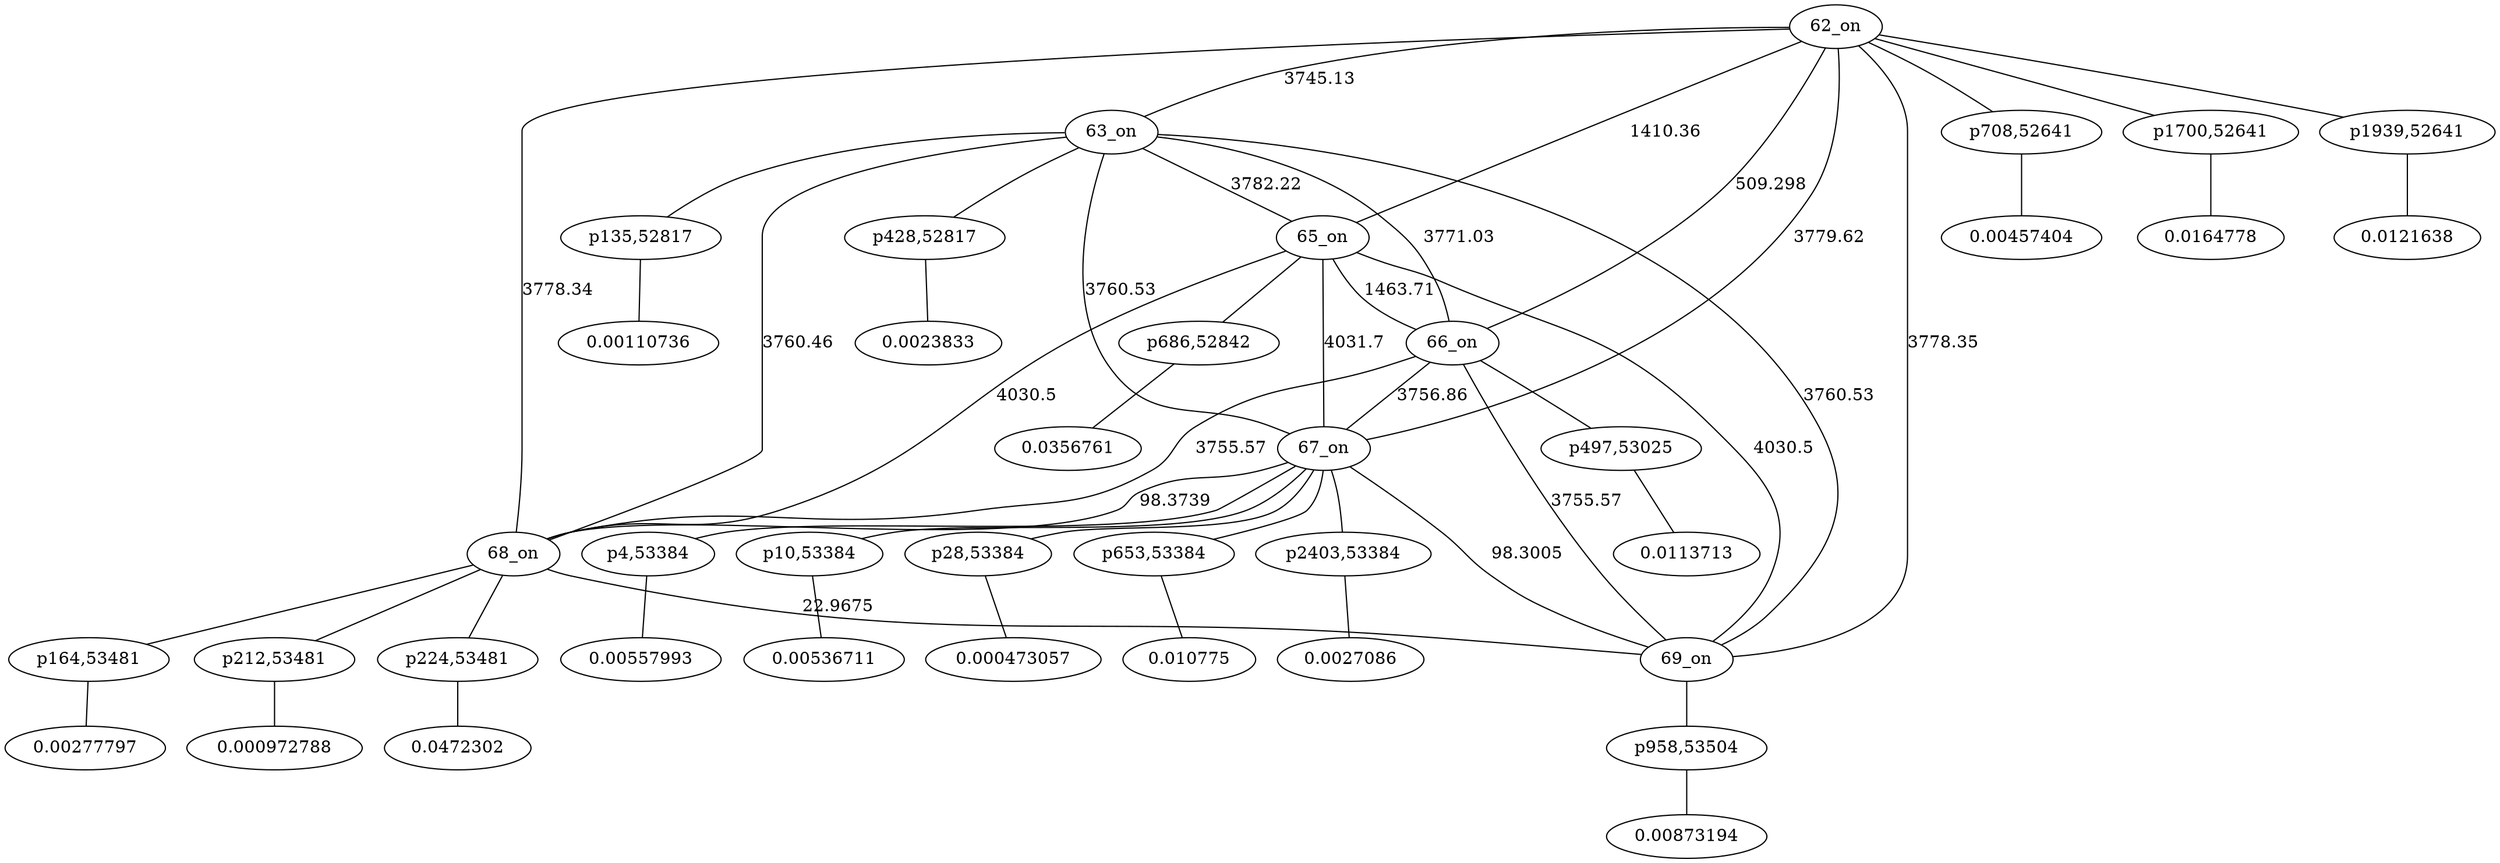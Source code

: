 graph {
	"p4,53384" -- "c1"
	"c1" [ label="0.00557993", pos="15.1359,3.10826!"];
	"p10,53384" -- "c4"
	"c4" [ label="0.00536711", pos="22.1834,8.1274!"];
	"p28,53384" -- "c12"
	"c12" [ label="0.000473057", pos="16.2565,8.74281!"];
	"p135,52817" -- "c17"
	"c17" [ label="0.00110736", pos="14.0626,7.12748!"];
	"p164,53481" -- "c22"
	"c22" [ label="0.00277797", pos="16.1802,7.69599!"];
	"p212,53481" -- "c26"
	"c26" [ label="0.000972788", pos="14.1059,8.8391!"];
	"p224,53481" -- "c29"
	"c29" [ label="0.0472302", pos="16.1449,8.30674!"];
	"p428,52817" -- "c31"
	"c31" [ label="0.0023833", pos="14.2986,8.30658!"];
	"p497,53025" -- "c33"
	"c33" [ label="0.0113713", pos="14.4476,6.96287!"];
	"p653,53384" -- "c35"
	"c35" [ label="0.010775", pos="14.9333,7.29293!"];
	"p686,52842" -- "c36"
	"c36" [ label="0.0356761", pos="15.172,9.02902!"];
	"p708,52641" -- "c40"
	"c40" [ label="0.00457404", pos="13.7771,7.84795!"];
	"p958,53504" -- "c42"
	"c42" [ label="0.00873194", pos="15.8406,7.9769!"];
	"p1700,52641" -- "c43"
	"c43" [ label="0.0164778", pos="8.76392,1.47377!"];
	"p1939,52641" -- "c49"
	"c49" [ label="0.0121638", pos="15.9898,7.77771!"];
	"p2403,53384" -- "c51"
	"c51" [ label="0.0027086", pos="31.5877,9.66814!"];
	"62_on" -- "63_on" [label="3745.13"]
	"62_on" -- "65_on" [label="1410.36"]
	"62_on" -- "66_on" [label="509.298"]
	"62_on" -- "67_on" [label="3779.62"]
	"62_on" -- "68_on" [label="3778.34"]
	"62_on" -- "69_on" [label="3778.35"]
	"63_on" -- "65_on" [label="3782.22"]
	"63_on" -- "66_on" [label="3771.03"]
	"63_on" -- "67_on" [label="3760.53"]
	"63_on" -- "68_on" [label="3760.46"]
	"63_on" -- "69_on" [label="3760.53"]
	"65_on" -- "66_on" [label="1463.71"]
	"65_on" -- "67_on" [label="4031.7"]
	"65_on" -- "68_on" [label="4030.5"]
	"65_on" -- "69_on" [label="4030.5"]
	"66_on" -- "67_on" [label="3756.86"]
	"66_on" -- "68_on" [label="3755.57"]
	"66_on" -- "69_on" [label="3755.57"]
	"67_on" -- "68_on" [label="98.3739"]
	"67_on" -- "69_on" [label="98.3005"]
	"68_on" -- "69_on" [label="22.9675"]
	"62_on" -- "p708,52641"
	"62_on" -- "p1700,52641"
	"62_on" -- "p1939,52641"
	"63_on" -- "p135,52817"
	"63_on" -- "p428,52817"
	"65_on" -- "p686,52842"
	"66_on" -- "p497,53025"
	"67_on" -- "p4,53384"
	"67_on" -- "p10,53384"
	"67_on" -- "p28,53384"
	"67_on" -- "p653,53384"
	"67_on" -- "p2403,53384"
	"68_on" -- "p164,53481"
	"68_on" -- "p212,53481"
	"68_on" -- "p224,53481"
	"69_on" -- "p958,53504"
}
